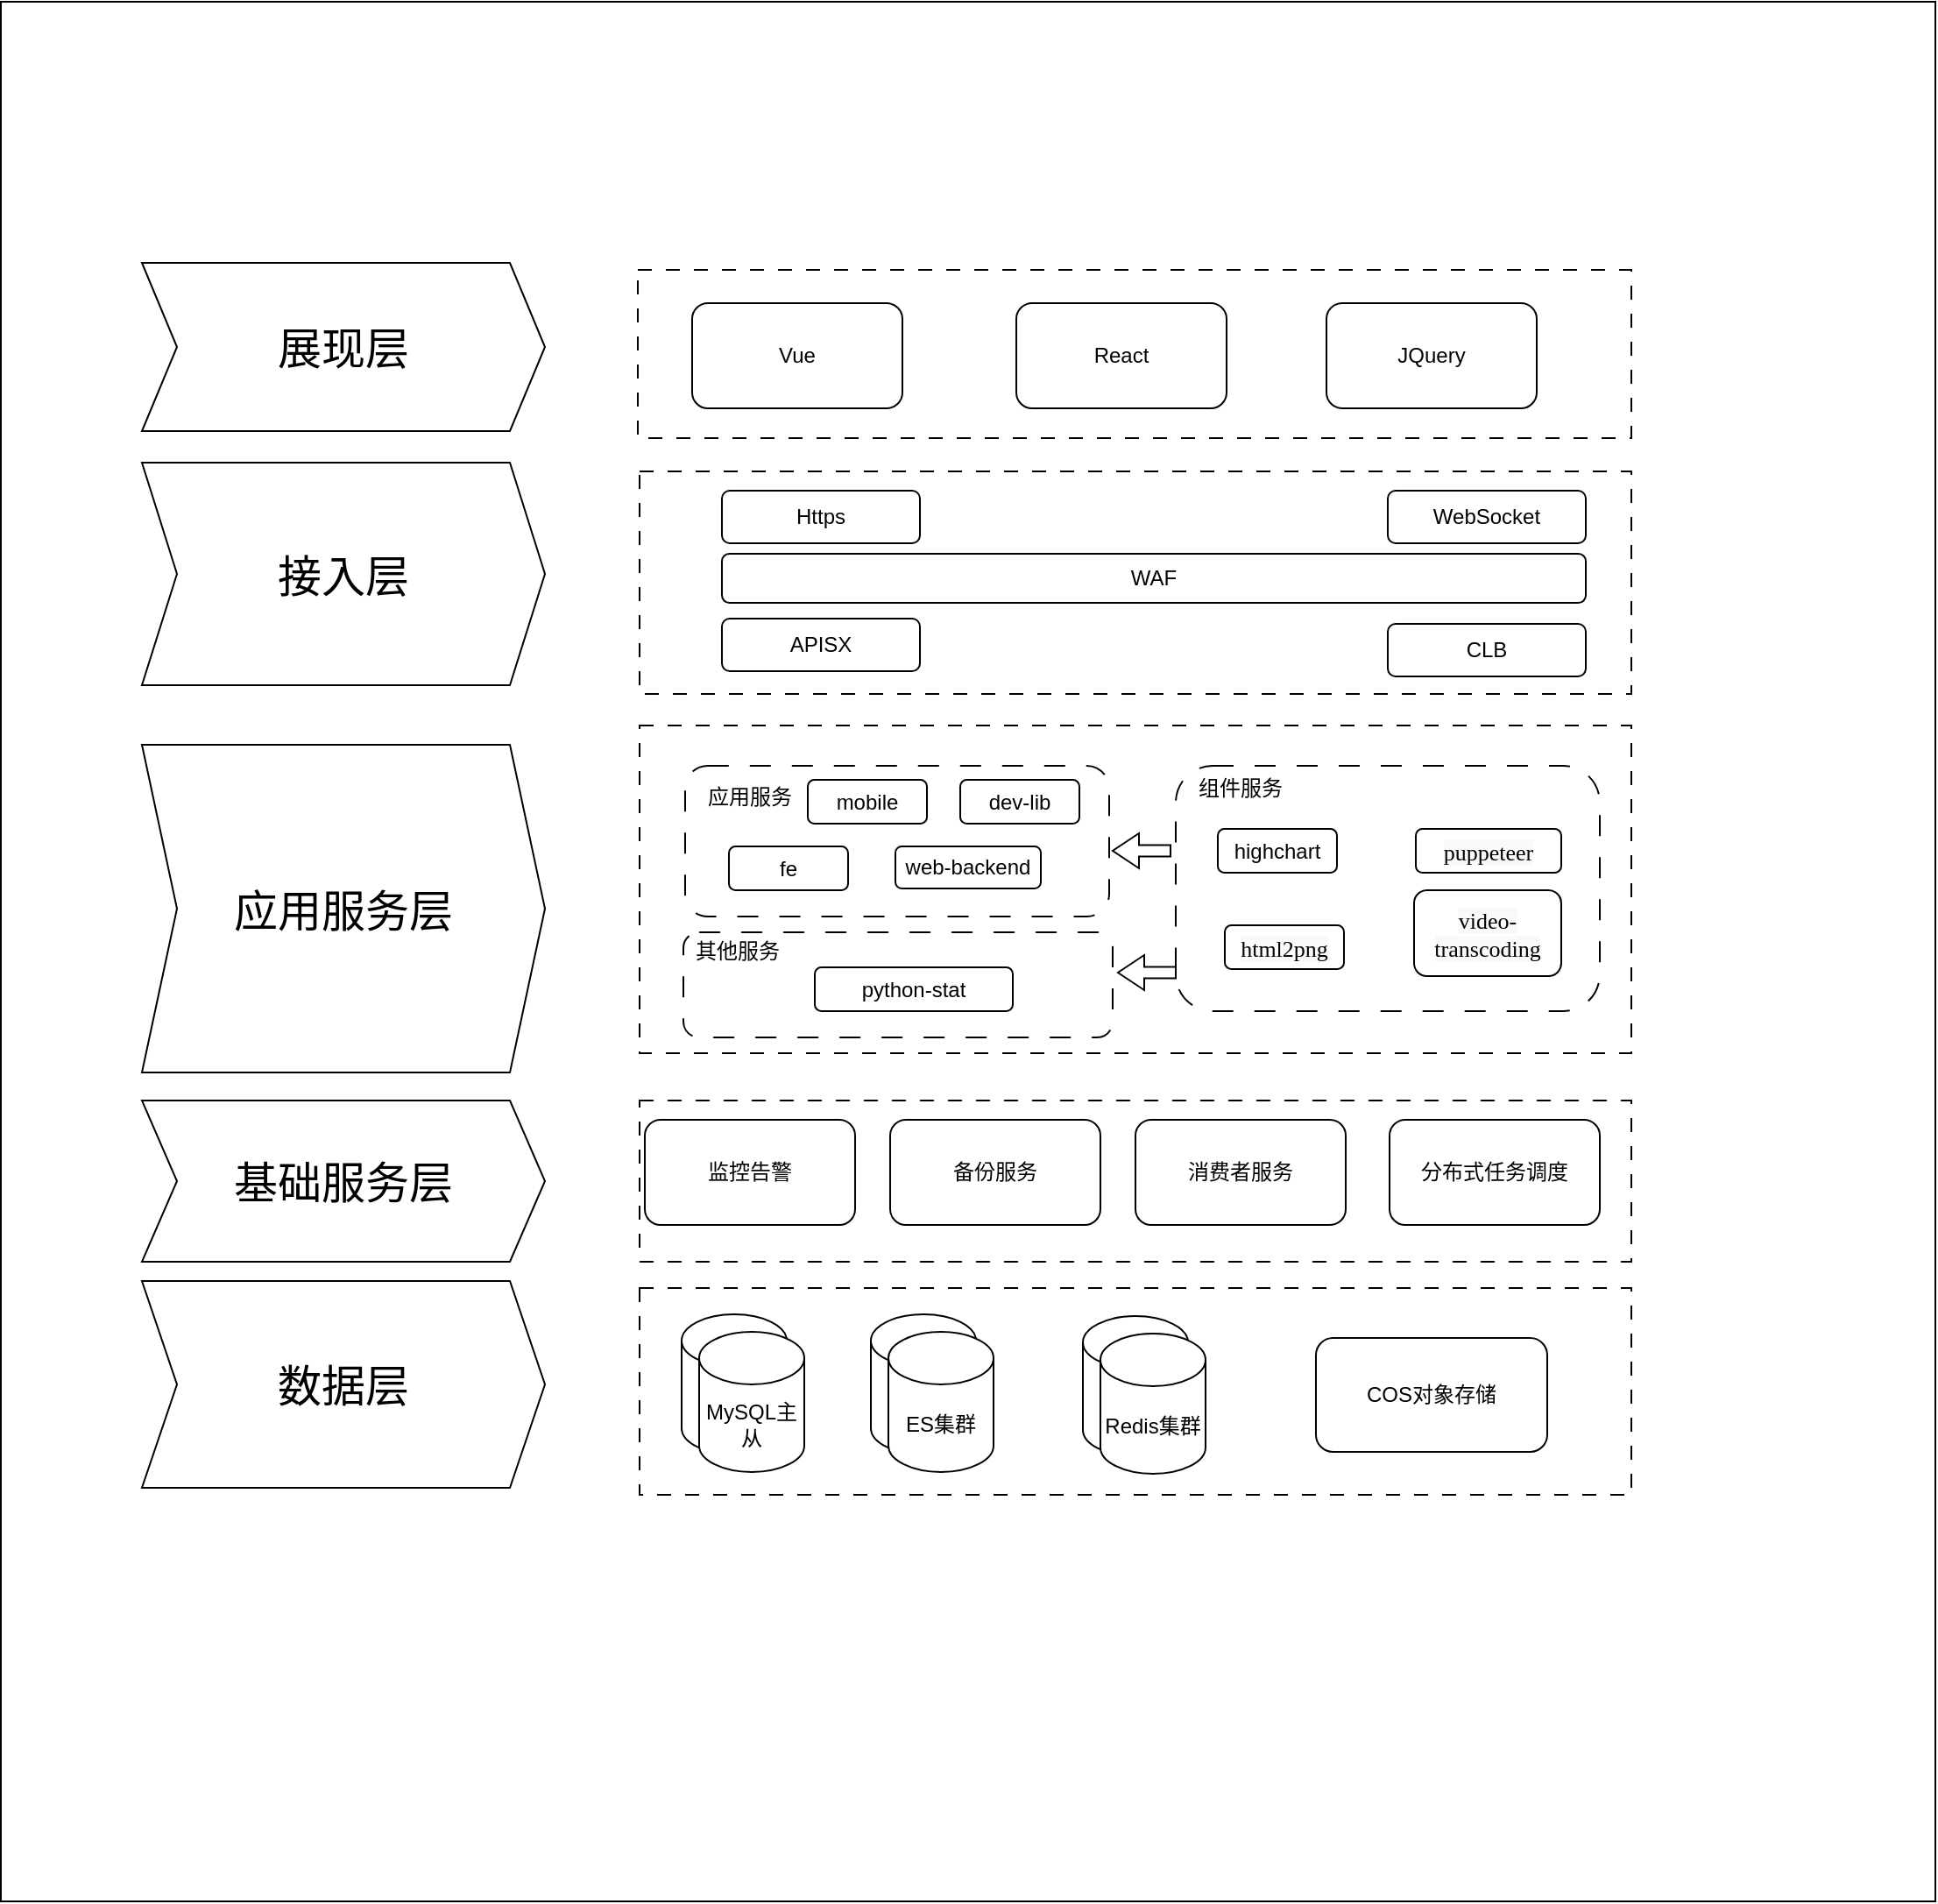 <mxfile version="26.0.16">
  <diagram name="第 1 页" id="970Zb_opqBP0MtSNBVSl">
    <mxGraphModel dx="1741" dy="1100" grid="0" gridSize="10" guides="1" tooltips="1" connect="1" arrows="1" fold="1" page="0" pageScale="1" pageWidth="850" pageHeight="1100" math="0" shadow="0">
      <root>
        <mxCell id="0" />
        <mxCell id="1" parent="0" />
        <mxCell id="i6Jn5ERT1qPLRwLvSOFF-4" value="" style="whiteSpace=wrap;html=1;" vertex="1" parent="1">
          <mxGeometry x="161.5" y="23" width="1104" height="1084" as="geometry" />
        </mxCell>
        <mxCell id="i6Jn5ERT1qPLRwLvSOFF-3" value="&lt;font style=&quot;font-size: 25px;&quot;&gt;展现层&lt;/font&gt;" style="shape=step;perimeter=stepPerimeter;whiteSpace=wrap;html=1;fixedSize=1;" vertex="1" parent="1">
          <mxGeometry x="242" y="172" width="230" height="96" as="geometry" />
        </mxCell>
        <mxCell id="i6Jn5ERT1qPLRwLvSOFF-5" value="&lt;font style=&quot;font-size: 25px;&quot;&gt;接入层&lt;/font&gt;" style="shape=step;perimeter=stepPerimeter;whiteSpace=wrap;html=1;fixedSize=1;" vertex="1" parent="1">
          <mxGeometry x="242" y="286" width="230" height="127" as="geometry" />
        </mxCell>
        <mxCell id="i6Jn5ERT1qPLRwLvSOFF-6" value="&lt;font style=&quot;font-size: 25px;&quot;&gt;应用服务层&lt;/font&gt;" style="shape=step;perimeter=stepPerimeter;whiteSpace=wrap;html=1;fixedSize=1;" vertex="1" parent="1">
          <mxGeometry x="242" y="447" width="230" height="187" as="geometry" />
        </mxCell>
        <mxCell id="i6Jn5ERT1qPLRwLvSOFF-7" value="&lt;font style=&quot;font-size: 25px;&quot;&gt;基础服务层&lt;/font&gt;" style="shape=step;perimeter=stepPerimeter;whiteSpace=wrap;html=1;fixedSize=1;" vertex="1" parent="1">
          <mxGeometry x="242" y="650" width="230" height="92" as="geometry" />
        </mxCell>
        <mxCell id="i6Jn5ERT1qPLRwLvSOFF-8" value="&lt;font style=&quot;font-size: 25px;&quot;&gt;数据层&lt;/font&gt;" style="shape=step;perimeter=stepPerimeter;whiteSpace=wrap;html=1;fixedSize=1;" vertex="1" parent="1">
          <mxGeometry x="242" y="753" width="230" height="118" as="geometry" />
        </mxCell>
        <mxCell id="i6Jn5ERT1qPLRwLvSOFF-9" value="" style="rounded=0;whiteSpace=wrap;html=1;dashed=1;dashPattern=8 8;" vertex="1" parent="1">
          <mxGeometry x="526" y="757" width="566" height="118" as="geometry" />
        </mxCell>
        <mxCell id="i6Jn5ERT1qPLRwLvSOFF-14" value="" style="group" vertex="1" connectable="0" parent="1">
          <mxGeometry x="550" y="772" width="70" height="90" as="geometry" />
        </mxCell>
        <mxCell id="i6Jn5ERT1qPLRwLvSOFF-12" value="" style="shape=cylinder3;whiteSpace=wrap;html=1;boundedLbl=1;backgroundOutline=1;size=15;" vertex="1" parent="i6Jn5ERT1qPLRwLvSOFF-14">
          <mxGeometry width="60" height="80" as="geometry" />
        </mxCell>
        <mxCell id="i6Jn5ERT1qPLRwLvSOFF-13" value="MySQL主从" style="shape=cylinder3;whiteSpace=wrap;html=1;boundedLbl=1;backgroundOutline=1;size=15;" vertex="1" parent="i6Jn5ERT1qPLRwLvSOFF-14">
          <mxGeometry x="10" y="10" width="60" height="80" as="geometry" />
        </mxCell>
        <mxCell id="i6Jn5ERT1qPLRwLvSOFF-15" value="" style="group" vertex="1" connectable="0" parent="1">
          <mxGeometry x="658" y="772" width="70" height="90" as="geometry" />
        </mxCell>
        <mxCell id="i6Jn5ERT1qPLRwLvSOFF-16" value="" style="shape=cylinder3;whiteSpace=wrap;html=1;boundedLbl=1;backgroundOutline=1;size=15;" vertex="1" parent="i6Jn5ERT1qPLRwLvSOFF-15">
          <mxGeometry width="60" height="80" as="geometry" />
        </mxCell>
        <mxCell id="i6Jn5ERT1qPLRwLvSOFF-17" value="ES集群" style="shape=cylinder3;whiteSpace=wrap;html=1;boundedLbl=1;backgroundOutline=1;size=15;" vertex="1" parent="i6Jn5ERT1qPLRwLvSOFF-15">
          <mxGeometry x="10" y="10" width="60" height="80" as="geometry" />
        </mxCell>
        <mxCell id="i6Jn5ERT1qPLRwLvSOFF-18" value="" style="group" vertex="1" connectable="0" parent="1">
          <mxGeometry x="779" y="773" width="70" height="90" as="geometry" />
        </mxCell>
        <mxCell id="i6Jn5ERT1qPLRwLvSOFF-19" value="" style="shape=cylinder3;whiteSpace=wrap;html=1;boundedLbl=1;backgroundOutline=1;size=15;" vertex="1" parent="i6Jn5ERT1qPLRwLvSOFF-18">
          <mxGeometry width="60" height="80" as="geometry" />
        </mxCell>
        <mxCell id="i6Jn5ERT1qPLRwLvSOFF-20" value="Redis集群" style="shape=cylinder3;whiteSpace=wrap;html=1;boundedLbl=1;backgroundOutline=1;size=15;" vertex="1" parent="i6Jn5ERT1qPLRwLvSOFF-18">
          <mxGeometry x="10" y="10" width="60" height="80" as="geometry" />
        </mxCell>
        <mxCell id="i6Jn5ERT1qPLRwLvSOFF-22" value="" style="rounded=0;whiteSpace=wrap;html=1;dashed=1;dashPattern=8 8;" vertex="1" parent="1">
          <mxGeometry x="526" y="650" width="566" height="92" as="geometry" />
        </mxCell>
        <mxCell id="i6Jn5ERT1qPLRwLvSOFF-21" value="COS对象存储" style="rounded=1;whiteSpace=wrap;html=1;" vertex="1" parent="1">
          <mxGeometry x="912" y="785.5" width="132" height="65" as="geometry" />
        </mxCell>
        <mxCell id="i6Jn5ERT1qPLRwLvSOFF-23" value="" style="rounded=0;whiteSpace=wrap;html=1;dashed=1;dashPattern=8 8;" vertex="1" parent="1">
          <mxGeometry x="526" y="291" width="566" height="127" as="geometry" />
        </mxCell>
        <mxCell id="i6Jn5ERT1qPLRwLvSOFF-26" value="监控告警" style="rounded=1;whiteSpace=wrap;html=1;" vertex="1" parent="1">
          <mxGeometry x="529" y="661" width="120" height="60" as="geometry" />
        </mxCell>
        <mxCell id="i6Jn5ERT1qPLRwLvSOFF-27" value="备份服务" style="rounded=1;whiteSpace=wrap;html=1;" vertex="1" parent="1">
          <mxGeometry x="669" y="661" width="120" height="60" as="geometry" />
        </mxCell>
        <mxCell id="i6Jn5ERT1qPLRwLvSOFF-28" value="分布式任务调度" style="rounded=1;whiteSpace=wrap;html=1;" vertex="1" parent="1">
          <mxGeometry x="954" y="661" width="120" height="60" as="geometry" />
        </mxCell>
        <mxCell id="i6Jn5ERT1qPLRwLvSOFF-29" value="消费者服务" style="rounded=1;whiteSpace=wrap;html=1;" vertex="1" parent="1">
          <mxGeometry x="809" y="661" width="120" height="60" as="geometry" />
        </mxCell>
        <mxCell id="i6Jn5ERT1qPLRwLvSOFF-31" value="Https" style="rounded=1;whiteSpace=wrap;html=1;" vertex="1" parent="1">
          <mxGeometry x="573" y="302" width="113" height="30" as="geometry" />
        </mxCell>
        <mxCell id="i6Jn5ERT1qPLRwLvSOFF-32" value="" style="rounded=0;whiteSpace=wrap;html=1;dashed=1;dashPattern=8 8;" vertex="1" parent="1">
          <mxGeometry x="525" y="176" width="567" height="96" as="geometry" />
        </mxCell>
        <mxCell id="i6Jn5ERT1qPLRwLvSOFF-33" value="Vue" style="rounded=1;whiteSpace=wrap;html=1;" vertex="1" parent="1">
          <mxGeometry x="556" y="195" width="120" height="60" as="geometry" />
        </mxCell>
        <mxCell id="i6Jn5ERT1qPLRwLvSOFF-34" value="React&lt;span style=&quot;color: rgba(0, 0, 0, 0); font-family: monospace; font-size: 0px; text-align: start; text-wrap-mode: nowrap;&quot;&gt;%3CmxGraphModel%3E%3Croot%3E%3CmxCell%20id%3D%220%22%2F%3E%3CmxCell%20id%3D%221%22%20parent%3D%220%22%2F%3E%3CmxCell%20id%3D%222%22%20value%3D%22Vue%22%20style%3D%22rounded%3D1%3BwhiteSpace%3Dwrap%3Bhtml%3D1%3B%22%20vertex%3D%221%22%20parent%3D%221%22%3E%3CmxGeometry%20x%3D%22546%22%20y%3D%22215%22%20width%3D%22120%22%20height%3D%2260%22%20as%3D%22geometry%22%2F%3E%3C%2FmxCell%3E%3C%2Froot%3E%3C%2FmxGraphModel%3E&lt;/span&gt;" style="rounded=1;whiteSpace=wrap;html=1;" vertex="1" parent="1">
          <mxGeometry x="741" y="195" width="120" height="60" as="geometry" />
        </mxCell>
        <mxCell id="i6Jn5ERT1qPLRwLvSOFF-36" value="JQuery" style="rounded=1;whiteSpace=wrap;html=1;" vertex="1" parent="1">
          <mxGeometry x="918" y="195" width="120" height="60" as="geometry" />
        </mxCell>
        <mxCell id="i6Jn5ERT1qPLRwLvSOFF-37" value="WebSocket" style="rounded=1;whiteSpace=wrap;html=1;" vertex="1" parent="1">
          <mxGeometry x="953" y="302" width="113" height="30" as="geometry" />
        </mxCell>
        <mxCell id="i6Jn5ERT1qPLRwLvSOFF-38" value="WAF" style="rounded=1;whiteSpace=wrap;html=1;" vertex="1" parent="1">
          <mxGeometry x="573" y="338" width="493" height="28" as="geometry" />
        </mxCell>
        <mxCell id="i6Jn5ERT1qPLRwLvSOFF-40" value="APISX" style="rounded=1;whiteSpace=wrap;html=1;" vertex="1" parent="1">
          <mxGeometry x="573" y="375" width="113" height="30" as="geometry" />
        </mxCell>
        <mxCell id="i6Jn5ERT1qPLRwLvSOFF-41" value="CLB" style="rounded=1;whiteSpace=wrap;html=1;" vertex="1" parent="1">
          <mxGeometry x="953" y="378" width="113" height="30" as="geometry" />
        </mxCell>
        <mxCell id="i6Jn5ERT1qPLRwLvSOFF-42" value="" style="rounded=0;whiteSpace=wrap;html=1;dashed=1;dashPattern=8 8;" vertex="1" parent="1">
          <mxGeometry x="526" y="436" width="566" height="187" as="geometry" />
        </mxCell>
        <mxCell id="i6Jn5ERT1qPLRwLvSOFF-44" value="" style="rounded=1;whiteSpace=wrap;html=1;dashed=1;dashPattern=12 12;" vertex="1" parent="1">
          <mxGeometry x="552" y="459" width="242" height="86" as="geometry" />
        </mxCell>
        <mxCell id="i6Jn5ERT1qPLRwLvSOFF-45" value="应用服务" style="text;html=1;align=center;verticalAlign=middle;whiteSpace=wrap;rounded=0;" vertex="1" parent="1">
          <mxGeometry x="559" y="462" width="60" height="30" as="geometry" />
        </mxCell>
        <mxCell id="i6Jn5ERT1qPLRwLvSOFF-46" value="" style="rounded=1;whiteSpace=wrap;html=1;dashed=1;dashPattern=12 12;" vertex="1" parent="1">
          <mxGeometry x="832" y="459" width="242" height="140" as="geometry" />
        </mxCell>
        <mxCell id="i6Jn5ERT1qPLRwLvSOFF-47" value="组件服务" style="text;html=1;align=center;verticalAlign=middle;whiteSpace=wrap;rounded=0;" vertex="1" parent="1">
          <mxGeometry x="839" y="457" width="60" height="30" as="geometry" />
        </mxCell>
        <mxCell id="i6Jn5ERT1qPLRwLvSOFF-49" value="" style="html=1;shadow=0;dashed=0;align=center;verticalAlign=middle;shape=mxgraph.arrows2.arrow;dy=0.68;dx=15;flipH=1;notch=0;" vertex="1" parent="1">
          <mxGeometry x="796" y="497.5" width="33" height="20" as="geometry" />
        </mxCell>
        <mxCell id="i6Jn5ERT1qPLRwLvSOFF-50" value="highchart" style="rounded=1;whiteSpace=wrap;html=1;" vertex="1" parent="1">
          <mxGeometry x="856" y="495" width="68" height="25" as="geometry" />
        </mxCell>
        <mxCell id="i6Jn5ERT1qPLRwLvSOFF-51" value="&lt;span style=&quot;font-family: 默认字体; font-size: 13px; background-color: rgb(248, 249, 250);&quot;&gt;html2png&lt;/span&gt;" style="rounded=1;whiteSpace=wrap;html=1;" vertex="1" parent="1">
          <mxGeometry x="860" y="550" width="68" height="25" as="geometry" />
        </mxCell>
        <mxCell id="i6Jn5ERT1qPLRwLvSOFF-52" value="&lt;span style=&quot;font-family: 默认字体; font-size: 13px; background-color: rgb(248, 249, 250);&quot;&gt;puppeteer&lt;/span&gt;" style="rounded=1;whiteSpace=wrap;html=1;" vertex="1" parent="1">
          <mxGeometry x="969" y="495" width="83" height="25" as="geometry" />
        </mxCell>
        <mxCell id="i6Jn5ERT1qPLRwLvSOFF-53" value="&lt;span style=&quot;font-family: 默认字体; font-size: 13px; background-color: rgb(248, 249, 250);&quot;&gt;video-transcoding&lt;/span&gt;" style="rounded=1;whiteSpace=wrap;html=1;" vertex="1" parent="1">
          <mxGeometry x="968" y="530" width="84" height="49" as="geometry" />
        </mxCell>
        <mxCell id="i6Jn5ERT1qPLRwLvSOFF-54" value="web-backend" style="rounded=1;whiteSpace=wrap;html=1;" vertex="1" parent="1">
          <mxGeometry x="672" y="505" width="83" height="24" as="geometry" />
        </mxCell>
        <mxCell id="i6Jn5ERT1qPLRwLvSOFF-55" value="fe" style="rounded=1;whiteSpace=wrap;html=1;" vertex="1" parent="1">
          <mxGeometry x="577" y="505" width="68" height="25" as="geometry" />
        </mxCell>
        <mxCell id="i6Jn5ERT1qPLRwLvSOFF-56" value="dev-lib" style="rounded=1;whiteSpace=wrap;html=1;" vertex="1" parent="1">
          <mxGeometry x="709" y="467" width="68" height="25" as="geometry" />
        </mxCell>
        <mxCell id="i6Jn5ERT1qPLRwLvSOFF-57" value="mobile" style="rounded=1;whiteSpace=wrap;html=1;" vertex="1" parent="1">
          <mxGeometry x="622" y="467" width="68" height="25" as="geometry" />
        </mxCell>
        <mxCell id="i6Jn5ERT1qPLRwLvSOFF-59" value="" style="rounded=1;whiteSpace=wrap;html=1;dashed=1;dashPattern=12 12;" vertex="1" parent="1">
          <mxGeometry x="551" y="554" width="245" height="60" as="geometry" />
        </mxCell>
        <mxCell id="i6Jn5ERT1qPLRwLvSOFF-60" value="其他服务" style="text;html=1;align=center;verticalAlign=middle;whiteSpace=wrap;rounded=0;" vertex="1" parent="1">
          <mxGeometry x="552" y="550" width="60" height="30" as="geometry" />
        </mxCell>
        <mxCell id="i6Jn5ERT1qPLRwLvSOFF-61" value="python-stat" style="rounded=1;whiteSpace=wrap;html=1;" vertex="1" parent="1">
          <mxGeometry x="626" y="574" width="113" height="25" as="geometry" />
        </mxCell>
        <mxCell id="i6Jn5ERT1qPLRwLvSOFF-62" value="" style="html=1;shadow=0;dashed=0;align=center;verticalAlign=middle;shape=mxgraph.arrows2.arrow;dy=0.68;dx=15;flipH=1;notch=0;" vertex="1" parent="1">
          <mxGeometry x="799" y="567" width="33" height="20" as="geometry" />
        </mxCell>
      </root>
    </mxGraphModel>
  </diagram>
</mxfile>
